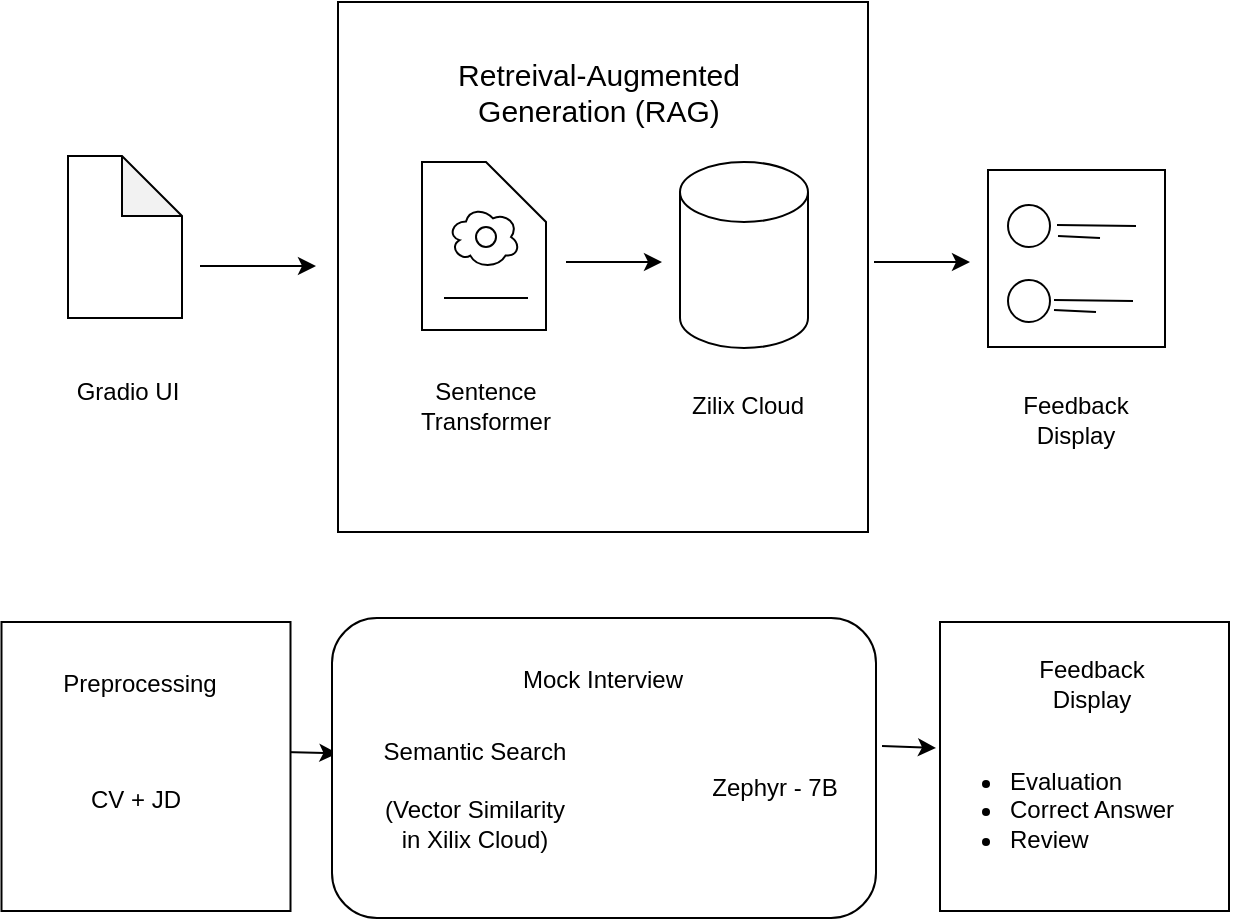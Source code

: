 <mxfile version="28.2.7">
  <diagram name="Page-1" id="0X-42EzpfP_1yIDh8Sdh">
    <mxGraphModel dx="1042" dy="562" grid="0" gridSize="10" guides="1" tooltips="1" connect="1" arrows="1" fold="1" page="1" pageScale="1" pageWidth="850" pageHeight="1100" math="0" shadow="0">
      <root>
        <mxCell id="0" />
        <mxCell id="1" parent="0" />
        <mxCell id="rH4kC1fvFhGIDEVMVCii-2" value="" style="endArrow=none;html=1;rounded=0;" edge="1" parent="1">
          <mxGeometry width="50" height="50" relative="1" as="geometry">
            <mxPoint x="105" y="188" as="sourcePoint" />
            <mxPoint x="129" y="188" as="targetPoint" />
          </mxGeometry>
        </mxCell>
        <mxCell id="rH4kC1fvFhGIDEVMVCii-4" value="" style="endArrow=none;html=1;rounded=0;" edge="1" parent="1" source="rH4kC1fvFhGIDEVMVCii-1">
          <mxGeometry width="50" height="50" relative="1" as="geometry">
            <mxPoint x="105" y="199" as="sourcePoint" />
            <mxPoint x="129" y="199" as="targetPoint" />
          </mxGeometry>
        </mxCell>
        <mxCell id="rH4kC1fvFhGIDEVMVCii-5" value="" style="endArrow=none;html=1;rounded=0;" edge="1" parent="1">
          <mxGeometry width="50" height="50" relative="1" as="geometry">
            <mxPoint x="104" y="209" as="sourcePoint" />
            <mxPoint x="128" y="209" as="targetPoint" />
          </mxGeometry>
        </mxCell>
        <mxCell id="rH4kC1fvFhGIDEVMVCii-6" value="" style="endArrow=classic;html=1;rounded=0;entryX=0.01;entryY=0.451;entryDx=0;entryDy=0;entryPerimeter=0;" edge="1" parent="1" target="rH4kC1fvFhGIDEVMVCii-34">
          <mxGeometry width="50" height="50" relative="1" as="geometry">
            <mxPoint x="200" y="446" as="sourcePoint" />
            <mxPoint x="217" y="448" as="targetPoint" />
          </mxGeometry>
        </mxCell>
        <mxCell id="rH4kC1fvFhGIDEVMVCii-7" value="" style="whiteSpace=wrap;html=1;aspect=fixed;" vertex="1" parent="1">
          <mxGeometry x="227" y="71" width="265" height="265" as="geometry" />
        </mxCell>
        <mxCell id="rH4kC1fvFhGIDEVMVCii-8" value="" style="shape=cylinder3;whiteSpace=wrap;html=1;boundedLbl=1;backgroundOutline=1;size=15;" vertex="1" parent="1">
          <mxGeometry x="398" y="151" width="64" height="93" as="geometry" />
        </mxCell>
        <mxCell id="rH4kC1fvFhGIDEVMVCii-9" value="Zilix Cloud" style="text;html=1;whiteSpace=wrap;strokeColor=none;fillColor=none;align=center;verticalAlign=middle;rounded=0;" vertex="1" parent="1">
          <mxGeometry x="402" y="258" width="60" height="30" as="geometry" />
        </mxCell>
        <mxCell id="rH4kC1fvFhGIDEVMVCii-11" value="" style="endArrow=none;html=1;rounded=0;" edge="1" parent="1" target="rH4kC1fvFhGIDEVMVCii-1">
          <mxGeometry width="50" height="50" relative="1" as="geometry">
            <mxPoint x="105" y="199" as="sourcePoint" />
            <mxPoint x="129" y="199" as="targetPoint" />
          </mxGeometry>
        </mxCell>
        <mxCell id="rH4kC1fvFhGIDEVMVCii-1" value="" style="shape=note;whiteSpace=wrap;html=1;backgroundOutline=1;darkOpacity=0.05;" vertex="1" parent="1">
          <mxGeometry x="92" y="148" width="57" height="81" as="geometry" />
        </mxCell>
        <mxCell id="rH4kC1fvFhGIDEVMVCii-12" value="Sentence Transformer" style="text;html=1;whiteSpace=wrap;strokeColor=none;fillColor=none;align=center;verticalAlign=middle;rounded=0;" vertex="1" parent="1">
          <mxGeometry x="271" y="258" width="60" height="30" as="geometry" />
        </mxCell>
        <mxCell id="rH4kC1fvFhGIDEVMVCii-13" value="" style="shape=card;whiteSpace=wrap;html=1;direction=south;" vertex="1" parent="1">
          <mxGeometry x="269" y="151" width="62" height="84" as="geometry" />
        </mxCell>
        <mxCell id="rH4kC1fvFhGIDEVMVCii-14" value="" style="endArrow=none;html=1;rounded=0;" edge="1" parent="1">
          <mxGeometry width="50" height="50" relative="1" as="geometry">
            <mxPoint x="280" y="219" as="sourcePoint" />
            <mxPoint x="322" y="219" as="targetPoint" />
          </mxGeometry>
        </mxCell>
        <mxCell id="rH4kC1fvFhGIDEVMVCii-15" value="" style="ellipse;shape=cloud;whiteSpace=wrap;html=1;" vertex="1" parent="1">
          <mxGeometry x="282" y="173" width="36" height="31" as="geometry" />
        </mxCell>
        <mxCell id="rH4kC1fvFhGIDEVMVCii-16" value="" style="ellipse;whiteSpace=wrap;html=1;aspect=fixed;" vertex="1" parent="1">
          <mxGeometry x="296" y="183.5" width="10" height="10" as="geometry" />
        </mxCell>
        <mxCell id="rH4kC1fvFhGIDEVMVCii-17" value="&lt;font style=&quot;font-size: 15px;&quot;&gt;Retreival-Augmented Generation (RAG)&lt;/font&gt;" style="text;html=1;whiteSpace=wrap;strokeColor=none;fillColor=none;align=center;verticalAlign=middle;rounded=0;" vertex="1" parent="1">
          <mxGeometry x="271" y="89" width="173" height="54" as="geometry" />
        </mxCell>
        <mxCell id="rH4kC1fvFhGIDEVMVCii-18" value="" style="endArrow=classic;html=1;rounded=0;" edge="1" parent="1">
          <mxGeometry width="50" height="50" relative="1" as="geometry">
            <mxPoint x="341" y="201" as="sourcePoint" />
            <mxPoint x="389" y="201" as="targetPoint" />
          </mxGeometry>
        </mxCell>
        <mxCell id="rH4kC1fvFhGIDEVMVCii-19" value="" style="endArrow=classic;html=1;rounded=0;" edge="1" parent="1">
          <mxGeometry width="50" height="50" relative="1" as="geometry">
            <mxPoint x="495" y="201" as="sourcePoint" />
            <mxPoint x="543" y="201" as="targetPoint" />
          </mxGeometry>
        </mxCell>
        <mxCell id="rH4kC1fvFhGIDEVMVCii-20" value="" style="whiteSpace=wrap;html=1;aspect=fixed;" vertex="1" parent="1">
          <mxGeometry x="552" y="155" width="88.5" height="88.5" as="geometry" />
        </mxCell>
        <mxCell id="rH4kC1fvFhGIDEVMVCii-21" value="" style="ellipse;whiteSpace=wrap;html=1;aspect=fixed;" vertex="1" parent="1">
          <mxGeometry x="562" y="172.5" width="21" height="21" as="geometry" />
        </mxCell>
        <mxCell id="rH4kC1fvFhGIDEVMVCii-22" value="" style="ellipse;whiteSpace=wrap;html=1;aspect=fixed;" vertex="1" parent="1">
          <mxGeometry x="562" y="210" width="21" height="21" as="geometry" />
        </mxCell>
        <mxCell id="rH4kC1fvFhGIDEVMVCii-25" value="" style="endArrow=none;html=1;rounded=0;" edge="1" parent="1">
          <mxGeometry width="50" height="50" relative="1" as="geometry">
            <mxPoint x="586.5" y="182.5" as="sourcePoint" />
            <mxPoint x="626" y="183" as="targetPoint" />
          </mxGeometry>
        </mxCell>
        <mxCell id="rH4kC1fvFhGIDEVMVCii-28" value="" style="endArrow=none;html=1;rounded=0;" edge="1" parent="1">
          <mxGeometry width="50" height="50" relative="1" as="geometry">
            <mxPoint x="585" y="220" as="sourcePoint" />
            <mxPoint x="624.5" y="220.5" as="targetPoint" />
          </mxGeometry>
        </mxCell>
        <mxCell id="rH4kC1fvFhGIDEVMVCii-29" value="" style="endArrow=none;html=1;rounded=0;" edge="1" parent="1">
          <mxGeometry width="50" height="50" relative="1" as="geometry">
            <mxPoint x="587" y="188" as="sourcePoint" />
            <mxPoint x="608" y="189" as="targetPoint" />
          </mxGeometry>
        </mxCell>
        <mxCell id="rH4kC1fvFhGIDEVMVCii-30" value="" style="endArrow=none;html=1;rounded=0;" edge="1" parent="1">
          <mxGeometry width="50" height="50" relative="1" as="geometry">
            <mxPoint x="585" y="225" as="sourcePoint" />
            <mxPoint x="606" y="226" as="targetPoint" />
          </mxGeometry>
        </mxCell>
        <mxCell id="rH4kC1fvFhGIDEVMVCii-31" value="Feedback Display" style="text;html=1;whiteSpace=wrap;strokeColor=none;fillColor=none;align=center;verticalAlign=middle;rounded=0;" vertex="1" parent="1">
          <mxGeometry x="566" y="265" width="60" height="30" as="geometry" />
        </mxCell>
        <mxCell id="rH4kC1fvFhGIDEVMVCii-32" value="Gradio UI" style="text;html=1;whiteSpace=wrap;strokeColor=none;fillColor=none;align=center;verticalAlign=middle;rounded=0;" vertex="1" parent="1">
          <mxGeometry x="92" y="251" width="60" height="30" as="geometry" />
        </mxCell>
        <mxCell id="rH4kC1fvFhGIDEVMVCii-33" value="" style="whiteSpace=wrap;html=1;aspect=fixed;" vertex="1" parent="1">
          <mxGeometry x="58.75" y="381" width="144.5" height="144.5" as="geometry" />
        </mxCell>
        <mxCell id="rH4kC1fvFhGIDEVMVCii-34" value="" style="rounded=1;whiteSpace=wrap;html=1;" vertex="1" parent="1">
          <mxGeometry x="224" y="379" width="272" height="150" as="geometry" />
        </mxCell>
        <mxCell id="rH4kC1fvFhGIDEVMVCii-35" value="" style="whiteSpace=wrap;html=1;aspect=fixed;" vertex="1" parent="1">
          <mxGeometry x="528" y="381" width="144.5" height="144.5" as="geometry" />
        </mxCell>
        <mxCell id="rH4kC1fvFhGIDEVMVCii-36" value="Preprocessing" style="text;html=1;whiteSpace=wrap;strokeColor=none;fillColor=none;align=center;verticalAlign=middle;rounded=0;" vertex="1" parent="1">
          <mxGeometry x="98" y="397" width="60" height="30" as="geometry" />
        </mxCell>
        <mxCell id="rH4kC1fvFhGIDEVMVCii-37" value="CV + JD" style="text;html=1;whiteSpace=wrap;strokeColor=none;fillColor=none;align=center;verticalAlign=middle;rounded=0;" vertex="1" parent="1">
          <mxGeometry x="96" y="455" width="60" height="30" as="geometry" />
        </mxCell>
        <mxCell id="rH4kC1fvFhGIDEVMVCii-38" value="Mock Interview" style="text;html=1;whiteSpace=wrap;strokeColor=none;fillColor=none;align=center;verticalAlign=middle;rounded=0;" vertex="1" parent="1">
          <mxGeometry x="308.25" y="395" width="102.5" height="30" as="geometry" />
        </mxCell>
        <mxCell id="rH4kC1fvFhGIDEVMVCii-39" value="" style="endArrow=classic;html=1;rounded=0;entryX=0.01;entryY=0.451;entryDx=0;entryDy=0;entryPerimeter=0;" edge="1" parent="1">
          <mxGeometry width="50" height="50" relative="1" as="geometry">
            <mxPoint x="499" y="443" as="sourcePoint" />
            <mxPoint x="526" y="444" as="targetPoint" />
          </mxGeometry>
        </mxCell>
        <mxCell id="rH4kC1fvFhGIDEVMVCii-40" value="Semantic Search" style="text;html=1;whiteSpace=wrap;strokeColor=none;fillColor=none;align=center;verticalAlign=middle;rounded=0;" vertex="1" parent="1">
          <mxGeometry x="244" y="431" width="102.5" height="30" as="geometry" />
        </mxCell>
        <mxCell id="rH4kC1fvFhGIDEVMVCii-41" value="(Vector Similarity in Xilix Cloud)" style="text;html=1;whiteSpace=wrap;strokeColor=none;fillColor=none;align=center;verticalAlign=middle;rounded=0;" vertex="1" parent="1">
          <mxGeometry x="244" y="467" width="102.5" height="30" as="geometry" />
        </mxCell>
        <mxCell id="rH4kC1fvFhGIDEVMVCii-42" value="Zephyr - 7B" style="text;html=1;whiteSpace=wrap;strokeColor=none;fillColor=none;align=center;verticalAlign=middle;rounded=0;" vertex="1" parent="1">
          <mxGeometry x="393.5" y="449" width="102.5" height="30" as="geometry" />
        </mxCell>
        <mxCell id="rH4kC1fvFhGIDEVMVCii-43" value="Feedback Display" style="text;html=1;whiteSpace=wrap;strokeColor=none;fillColor=none;align=center;verticalAlign=middle;rounded=0;" vertex="1" parent="1">
          <mxGeometry x="574" y="397" width="60" height="30" as="geometry" />
        </mxCell>
        <mxCell id="rH4kC1fvFhGIDEVMVCii-46" value="&lt;ul&gt;&lt;li&gt;Evaluation&lt;/li&gt;&lt;li&gt;Correct Answer&lt;/li&gt;&lt;li&gt;Review&lt;/li&gt;&lt;/ul&gt;" style="text;html=1;whiteSpace=wrap;strokeColor=none;fillColor=none;align=left;verticalAlign=middle;rounded=0;" vertex="1" parent="1">
          <mxGeometry x="521" y="437" width="137" height="76" as="geometry" />
        </mxCell>
        <mxCell id="rH4kC1fvFhGIDEVMVCii-47" value="" style="endArrow=classic;html=1;rounded=0;" edge="1" parent="1">
          <mxGeometry width="50" height="50" relative="1" as="geometry">
            <mxPoint x="158" y="203" as="sourcePoint" />
            <mxPoint x="216" y="203" as="targetPoint" />
          </mxGeometry>
        </mxCell>
      </root>
    </mxGraphModel>
  </diagram>
</mxfile>

